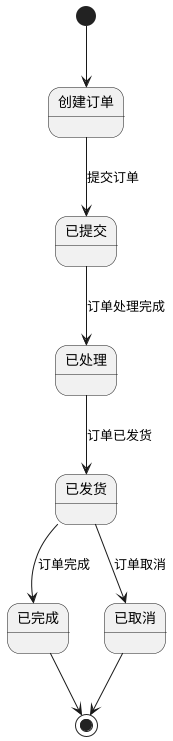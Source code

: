 @startuml
[*] --> 创建订单

创建订单 --> 已提交 : 提交订单
已提交 --> 已处理 : 订单处理完成
已处理 --> 已发货 : 订单已发货
已发货 --> 已完成 : 订单完成
已发货 --> 已取消 : 订单取消
已完成 --> [*]
已取消 --> [*]
@enduml